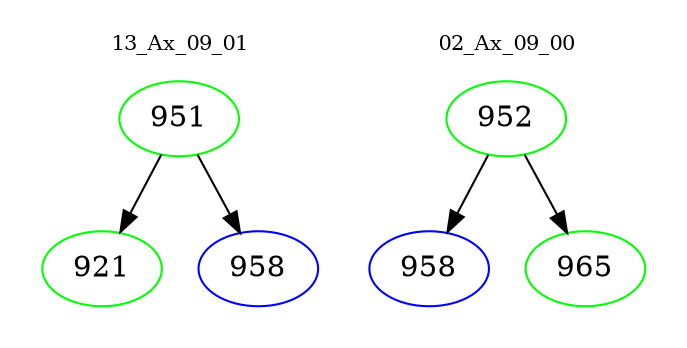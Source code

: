 digraph{
subgraph cluster_0 {
color = white
label = "13_Ax_09_01";
fontsize=10;
T0_951 [label="951", color="green"]
T0_951 -> T0_921 [color="black"]
T0_921 [label="921", color="green"]
T0_951 -> T0_958 [color="black"]
T0_958 [label="958", color="blue"]
}
subgraph cluster_1 {
color = white
label = "02_Ax_09_00";
fontsize=10;
T1_952 [label="952", color="green"]
T1_952 -> T1_958 [color="black"]
T1_958 [label="958", color="blue"]
T1_952 -> T1_965 [color="black"]
T1_965 [label="965", color="green"]
}
}
